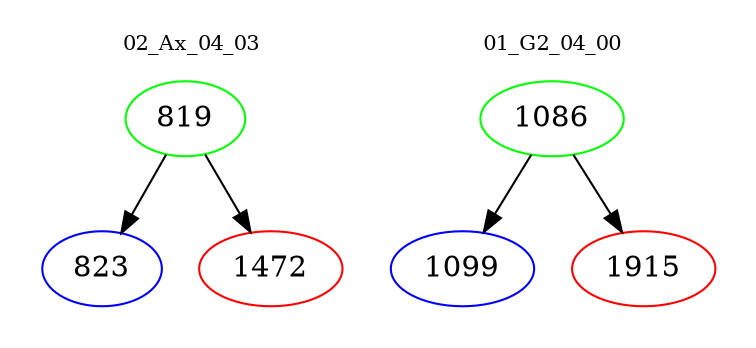 digraph{
subgraph cluster_0 {
color = white
label = "02_Ax_04_03";
fontsize=10;
T0_819 [label="819", color="green"]
T0_819 -> T0_823 [color="black"]
T0_823 [label="823", color="blue"]
T0_819 -> T0_1472 [color="black"]
T0_1472 [label="1472", color="red"]
}
subgraph cluster_1 {
color = white
label = "01_G2_04_00";
fontsize=10;
T1_1086 [label="1086", color="green"]
T1_1086 -> T1_1099 [color="black"]
T1_1099 [label="1099", color="blue"]
T1_1086 -> T1_1915 [color="black"]
T1_1915 [label="1915", color="red"]
}
}

